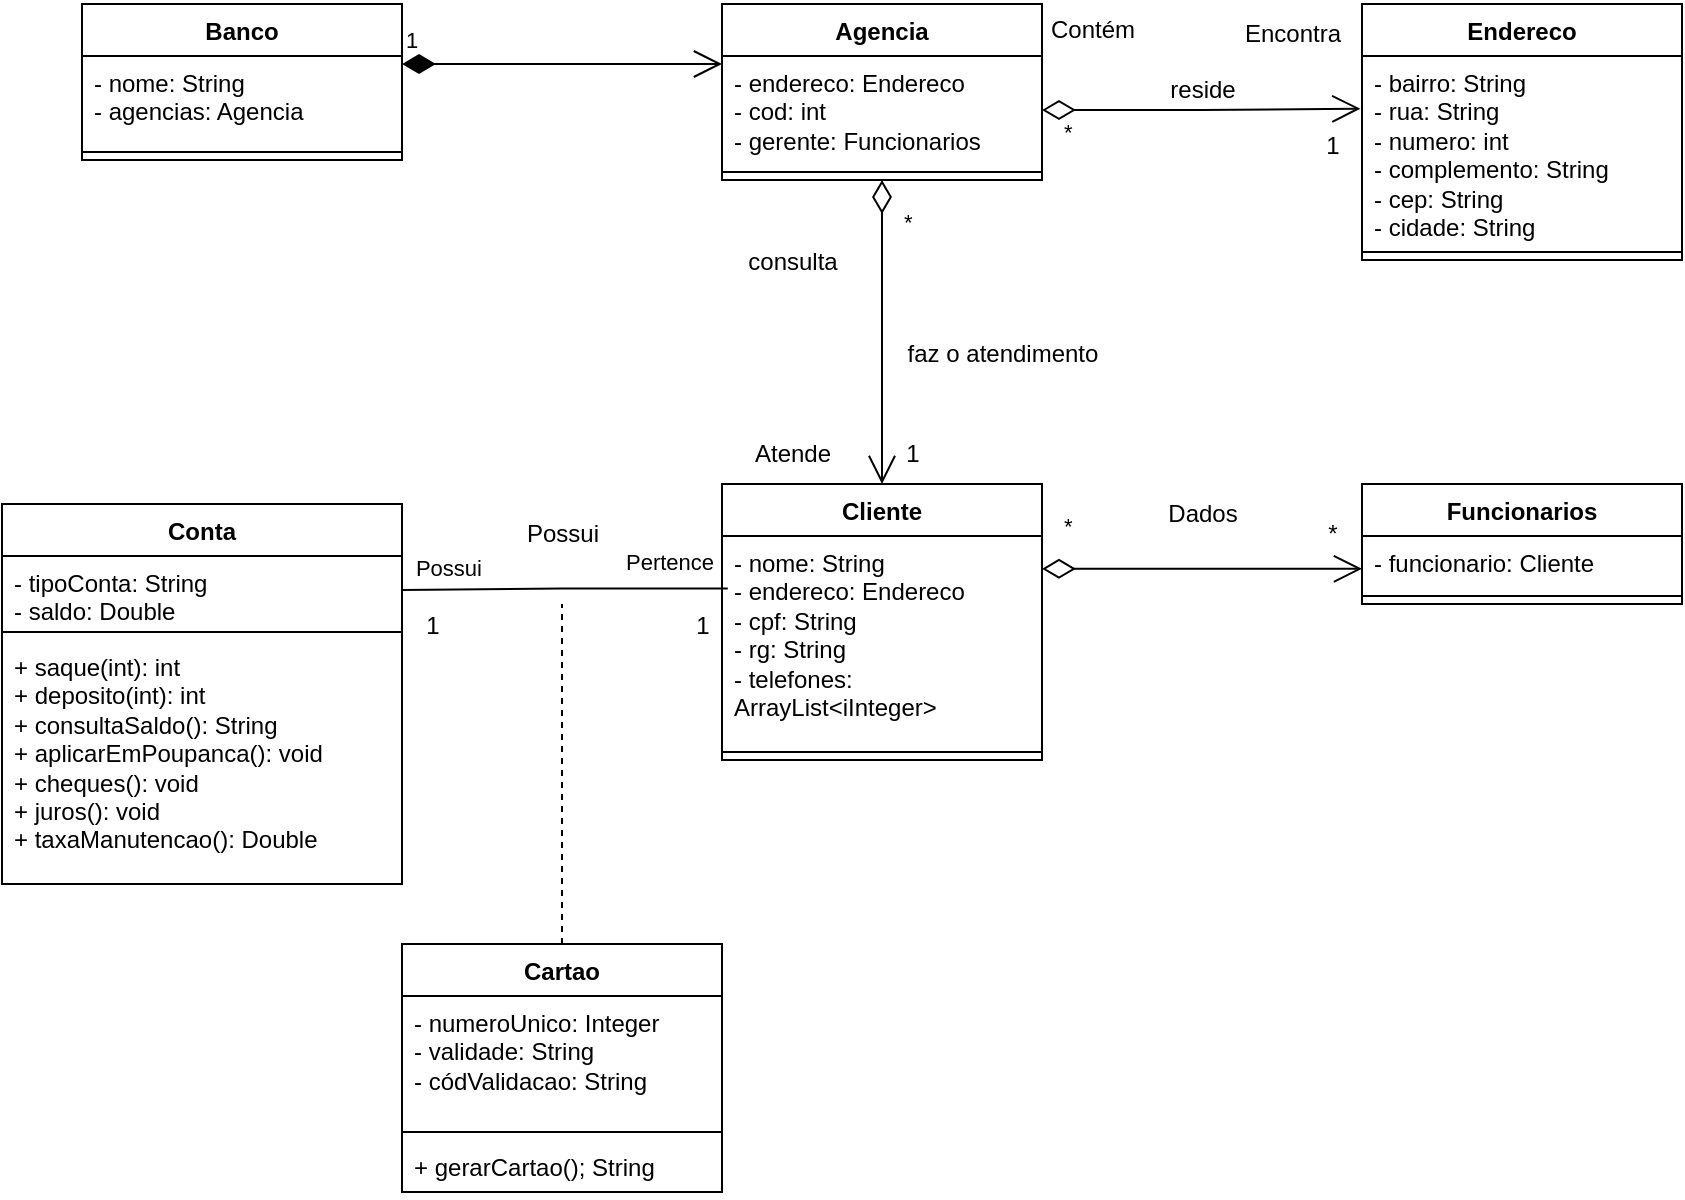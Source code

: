<mxfile version="24.2.5" type="device">
  <diagram name="Page-1" id="e7e014a7-5840-1c2e-5031-d8a46d1fe8dd">
    <mxGraphModel dx="862" dy="778" grid="1" gridSize="10" guides="1" tooltips="1" connect="1" arrows="1" fold="1" page="1" pageScale="1" pageWidth="1169" pageHeight="826" background="none" math="0" shadow="0">
      <root>
        <mxCell id="0" />
        <mxCell id="1" parent="0" />
        <mxCell id="lC90-eze_NjfGvDs3d9d-41" value="Banco" style="swimlane;fontStyle=1;align=center;verticalAlign=top;childLayout=stackLayout;horizontal=1;startSize=26;horizontalStack=0;resizeParent=1;resizeParentMax=0;resizeLast=0;collapsible=1;marginBottom=0;whiteSpace=wrap;html=1;" parent="1" vertex="1">
          <mxGeometry x="80" y="80" width="160" height="78" as="geometry" />
        </mxCell>
        <mxCell id="lC90-eze_NjfGvDs3d9d-42" value="- nome: String&lt;div&gt;- agencias: Agencia&lt;/div&gt;" style="text;strokeColor=none;fillColor=none;align=left;verticalAlign=top;spacingLeft=4;spacingRight=4;overflow=hidden;rotatable=0;points=[[0,0.5],[1,0.5]];portConstraint=eastwest;whiteSpace=wrap;html=1;" parent="lC90-eze_NjfGvDs3d9d-41" vertex="1">
          <mxGeometry y="26" width="160" height="44" as="geometry" />
        </mxCell>
        <mxCell id="lC90-eze_NjfGvDs3d9d-43" value="" style="line;strokeWidth=1;fillColor=none;align=left;verticalAlign=middle;spacingTop=-1;spacingLeft=3;spacingRight=3;rotatable=0;labelPosition=right;points=[];portConstraint=eastwest;strokeColor=inherit;" parent="lC90-eze_NjfGvDs3d9d-41" vertex="1">
          <mxGeometry y="70" width="160" height="8" as="geometry" />
        </mxCell>
        <mxCell id="WZdotePQsxiVP-j09sR7-1" value="Agencia" style="swimlane;fontStyle=1;align=center;verticalAlign=top;childLayout=stackLayout;horizontal=1;startSize=26;horizontalStack=0;resizeParent=1;resizeParentMax=0;resizeLast=0;collapsible=1;marginBottom=0;whiteSpace=wrap;html=1;" vertex="1" parent="1">
          <mxGeometry x="400" y="80" width="160" height="88" as="geometry" />
        </mxCell>
        <mxCell id="WZdotePQsxiVP-j09sR7-2" value="- endereco: Endereco&lt;div&gt;- cod: int&lt;/div&gt;&lt;div&gt;- gerente: Funcionarios&lt;/div&gt;" style="text;strokeColor=none;fillColor=none;align=left;verticalAlign=top;spacingLeft=4;spacingRight=4;overflow=hidden;rotatable=0;points=[[0,0.5],[1,0.5]];portConstraint=eastwest;whiteSpace=wrap;html=1;" vertex="1" parent="WZdotePQsxiVP-j09sR7-1">
          <mxGeometry y="26" width="160" height="54" as="geometry" />
        </mxCell>
        <mxCell id="WZdotePQsxiVP-j09sR7-3" value="" style="line;strokeWidth=1;fillColor=none;align=left;verticalAlign=middle;spacingTop=-1;spacingLeft=3;spacingRight=3;rotatable=0;labelPosition=right;points=[];portConstraint=eastwest;strokeColor=inherit;" vertex="1" parent="WZdotePQsxiVP-j09sR7-1">
          <mxGeometry y="80" width="160" height="8" as="geometry" />
        </mxCell>
        <mxCell id="WZdotePQsxiVP-j09sR7-5" value="Endereco" style="swimlane;fontStyle=1;align=center;verticalAlign=top;childLayout=stackLayout;horizontal=1;startSize=26;horizontalStack=0;resizeParent=1;resizeParentMax=0;resizeLast=0;collapsible=1;marginBottom=0;whiteSpace=wrap;html=1;" vertex="1" parent="1">
          <mxGeometry x="720" y="80" width="160" height="128" as="geometry" />
        </mxCell>
        <mxCell id="WZdotePQsxiVP-j09sR7-6" value="- bairro: String&lt;div&gt;- rua: String&lt;/div&gt;&lt;div&gt;- numero: int&lt;/div&gt;&lt;div&gt;- complemento: String&lt;/div&gt;&lt;div&gt;- cep: String&lt;/div&gt;&lt;div&gt;- cidade: String&lt;/div&gt;" style="text;strokeColor=none;fillColor=none;align=left;verticalAlign=top;spacingLeft=4;spacingRight=4;overflow=hidden;rotatable=0;points=[[0,0.5],[1,0.5]];portConstraint=eastwest;whiteSpace=wrap;html=1;" vertex="1" parent="WZdotePQsxiVP-j09sR7-5">
          <mxGeometry y="26" width="160" height="94" as="geometry" />
        </mxCell>
        <mxCell id="WZdotePQsxiVP-j09sR7-7" value="" style="line;strokeWidth=1;fillColor=none;align=left;verticalAlign=middle;spacingTop=-1;spacingLeft=3;spacingRight=3;rotatable=0;labelPosition=right;points=[];portConstraint=eastwest;strokeColor=inherit;" vertex="1" parent="WZdotePQsxiVP-j09sR7-5">
          <mxGeometry y="120" width="160" height="8" as="geometry" />
        </mxCell>
        <mxCell id="WZdotePQsxiVP-j09sR7-9" value="*" style="endArrow=open;html=1;endSize=12;startArrow=diamondThin;startSize=14;startFill=0;edgeStyle=orthogonalEdgeStyle;align=left;verticalAlign=bottom;rounded=0;exitX=1;exitY=0.5;exitDx=0;exitDy=0;entryX=-0.005;entryY=0.28;entryDx=0;entryDy=0;entryPerimeter=0;" edge="1" parent="1" source="WZdotePQsxiVP-j09sR7-2" target="WZdotePQsxiVP-j09sR7-6">
          <mxGeometry x="-0.875" y="-20" relative="1" as="geometry">
            <mxPoint x="720" y="133" as="sourcePoint" />
            <mxPoint x="650" y="250" as="targetPoint" />
            <mxPoint x="-1" as="offset" />
          </mxGeometry>
        </mxCell>
        <mxCell id="WZdotePQsxiVP-j09sR7-10" value="reside" style="text;html=1;align=center;verticalAlign=middle;resizable=0;points=[];autosize=1;strokeColor=none;fillColor=none;" vertex="1" parent="1">
          <mxGeometry x="610" y="108" width="60" height="30" as="geometry" />
        </mxCell>
        <mxCell id="WZdotePQsxiVP-j09sR7-11" value="1" style="text;html=1;align=center;verticalAlign=middle;resizable=0;points=[];autosize=1;strokeColor=none;fillColor=none;" vertex="1" parent="1">
          <mxGeometry x="690" y="136" width="30" height="30" as="geometry" />
        </mxCell>
        <mxCell id="WZdotePQsxiVP-j09sR7-12" value="Encontra" style="text;html=1;align=center;verticalAlign=middle;resizable=0;points=[];autosize=1;strokeColor=none;fillColor=none;" vertex="1" parent="1">
          <mxGeometry x="650" y="80" width="70" height="30" as="geometry" />
        </mxCell>
        <mxCell id="WZdotePQsxiVP-j09sR7-13" value="Contém" style="text;html=1;align=center;verticalAlign=middle;resizable=0;points=[];autosize=1;strokeColor=none;fillColor=none;" vertex="1" parent="1">
          <mxGeometry x="550" y="78" width="70" height="30" as="geometry" />
        </mxCell>
        <mxCell id="WZdotePQsxiVP-j09sR7-14" value="Conta" style="swimlane;fontStyle=1;align=center;verticalAlign=top;childLayout=stackLayout;horizontal=1;startSize=26;horizontalStack=0;resizeParent=1;resizeParentMax=0;resizeLast=0;collapsible=1;marginBottom=0;whiteSpace=wrap;html=1;" vertex="1" parent="1">
          <mxGeometry x="40" y="330" width="200" height="190" as="geometry" />
        </mxCell>
        <mxCell id="WZdotePQsxiVP-j09sR7-15" value="&lt;div&gt;- tipoConta: String&lt;/div&gt;&lt;div&gt;- saldo: Double&lt;/div&gt;" style="text;strokeColor=none;fillColor=none;align=left;verticalAlign=top;spacingLeft=4;spacingRight=4;overflow=hidden;rotatable=0;points=[[0,0.5],[1,0.5]];portConstraint=eastwest;whiteSpace=wrap;html=1;" vertex="1" parent="WZdotePQsxiVP-j09sR7-14">
          <mxGeometry y="26" width="200" height="34" as="geometry" />
        </mxCell>
        <mxCell id="WZdotePQsxiVP-j09sR7-16" value="" style="line;strokeWidth=1;fillColor=none;align=left;verticalAlign=middle;spacingTop=-1;spacingLeft=3;spacingRight=3;rotatable=0;labelPosition=right;points=[];portConstraint=eastwest;strokeColor=inherit;" vertex="1" parent="WZdotePQsxiVP-j09sR7-14">
          <mxGeometry y="60" width="200" height="8" as="geometry" />
        </mxCell>
        <mxCell id="WZdotePQsxiVP-j09sR7-17" value="&lt;div&gt;&lt;span style=&quot;background-color: initial;&quot;&gt;+ saque(int): int&lt;/span&gt;&lt;br&gt;&lt;/div&gt;&lt;div&gt;+ deposito(int): int&lt;/div&gt;&lt;div&gt;+ consultaSaldo(): String&lt;/div&gt;&lt;div&gt;+ aplicarEmPoupanca(): void&lt;/div&gt;&lt;div&gt;+ cheques(): void&lt;/div&gt;&lt;div&gt;+ juros(): void&lt;/div&gt;&lt;div&gt;+ taxaManutencao(): Double&lt;/div&gt;" style="text;strokeColor=none;fillColor=none;align=left;verticalAlign=top;spacingLeft=4;spacingRight=4;overflow=hidden;rotatable=0;points=[[0,0.5],[1,0.5]];portConstraint=eastwest;whiteSpace=wrap;html=1;" vertex="1" parent="WZdotePQsxiVP-j09sR7-14">
          <mxGeometry y="68" width="200" height="122" as="geometry" />
        </mxCell>
        <mxCell id="WZdotePQsxiVP-j09sR7-18" value="1" style="endArrow=open;html=1;endSize=12;startArrow=diamondThin;startSize=14;startFill=1;edgeStyle=orthogonalEdgeStyle;align=left;verticalAlign=bottom;rounded=0;" edge="1" parent="1">
          <mxGeometry x="-1" y="3" relative="1" as="geometry">
            <mxPoint x="240" y="110" as="sourcePoint" />
            <mxPoint x="400" y="110" as="targetPoint" />
          </mxGeometry>
        </mxCell>
        <mxCell id="WZdotePQsxiVP-j09sR7-19" value="Cliente" style="swimlane;fontStyle=1;align=center;verticalAlign=top;childLayout=stackLayout;horizontal=1;startSize=26;horizontalStack=0;resizeParent=1;resizeParentMax=0;resizeLast=0;collapsible=1;marginBottom=0;whiteSpace=wrap;html=1;" vertex="1" parent="1">
          <mxGeometry x="400" y="320" width="160" height="138" as="geometry" />
        </mxCell>
        <mxCell id="WZdotePQsxiVP-j09sR7-20" value="- nome: String&lt;div&gt;- endereco: Endereco&lt;/div&gt;&lt;div&gt;- cpf: String&lt;/div&gt;&lt;div&gt;- rg: String&lt;/div&gt;&lt;div&gt;- telefones: ArrayList&amp;lt;iInteger&amp;gt;&lt;/div&gt;" style="text;strokeColor=none;fillColor=none;align=left;verticalAlign=top;spacingLeft=4;spacingRight=4;overflow=hidden;rotatable=0;points=[[0,0.5],[1,0.5]];portConstraint=eastwest;whiteSpace=wrap;html=1;" vertex="1" parent="WZdotePQsxiVP-j09sR7-19">
          <mxGeometry y="26" width="160" height="104" as="geometry" />
        </mxCell>
        <mxCell id="WZdotePQsxiVP-j09sR7-21" value="" style="line;strokeWidth=1;fillColor=none;align=left;verticalAlign=middle;spacingTop=-1;spacingLeft=3;spacingRight=3;rotatable=0;labelPosition=right;points=[];portConstraint=eastwest;strokeColor=inherit;" vertex="1" parent="WZdotePQsxiVP-j09sR7-19">
          <mxGeometry y="130" width="160" height="8" as="geometry" />
        </mxCell>
        <mxCell id="WZdotePQsxiVP-j09sR7-23" value="*" style="endArrow=open;html=1;endSize=12;startArrow=diamondThin;startSize=14;startFill=0;edgeStyle=orthogonalEdgeStyle;align=left;verticalAlign=bottom;rounded=0;entryX=0.5;entryY=0;entryDx=0;entryDy=0;exitX=0.5;exitY=1;exitDx=0;exitDy=0;" edge="1" parent="1" source="WZdotePQsxiVP-j09sR7-1" target="WZdotePQsxiVP-j09sR7-19">
          <mxGeometry x="-0.605" y="9" relative="1" as="geometry">
            <mxPoint x="481.12" y="195.404" as="sourcePoint" />
            <mxPoint x="550" y="270" as="targetPoint" />
            <Array as="points" />
            <mxPoint as="offset" />
          </mxGeometry>
        </mxCell>
        <mxCell id="WZdotePQsxiVP-j09sR7-25" value="faz o atendimento" style="text;html=1;align=center;verticalAlign=middle;resizable=0;points=[];autosize=1;strokeColor=none;fillColor=none;" vertex="1" parent="1">
          <mxGeometry x="480" y="240" width="120" height="30" as="geometry" />
        </mxCell>
        <mxCell id="WZdotePQsxiVP-j09sR7-26" value="Atende" style="text;html=1;align=center;verticalAlign=middle;resizable=0;points=[];autosize=1;strokeColor=none;fillColor=none;" vertex="1" parent="1">
          <mxGeometry x="405" y="290" width="60" height="30" as="geometry" />
        </mxCell>
        <mxCell id="WZdotePQsxiVP-j09sR7-27" value="consulta" style="text;html=1;align=center;verticalAlign=middle;resizable=0;points=[];autosize=1;strokeColor=none;fillColor=none;" vertex="1" parent="1">
          <mxGeometry x="400" y="194" width="70" height="30" as="geometry" />
        </mxCell>
        <mxCell id="WZdotePQsxiVP-j09sR7-28" value="Funcionarios" style="swimlane;fontStyle=1;align=center;verticalAlign=top;childLayout=stackLayout;horizontal=1;startSize=26;horizontalStack=0;resizeParent=1;resizeParentMax=0;resizeLast=0;collapsible=1;marginBottom=0;whiteSpace=wrap;html=1;" vertex="1" parent="1">
          <mxGeometry x="720" y="320" width="160" height="60" as="geometry" />
        </mxCell>
        <mxCell id="WZdotePQsxiVP-j09sR7-29" value="- funcionario: Cliente" style="text;strokeColor=none;fillColor=none;align=left;verticalAlign=top;spacingLeft=4;spacingRight=4;overflow=hidden;rotatable=0;points=[[0,0.5],[1,0.5]];portConstraint=eastwest;whiteSpace=wrap;html=1;" vertex="1" parent="WZdotePQsxiVP-j09sR7-28">
          <mxGeometry y="26" width="160" height="26" as="geometry" />
        </mxCell>
        <mxCell id="WZdotePQsxiVP-j09sR7-30" value="" style="line;strokeWidth=1;fillColor=none;align=left;verticalAlign=middle;spacingTop=-1;spacingLeft=3;spacingRight=3;rotatable=0;labelPosition=right;points=[];portConstraint=eastwest;strokeColor=inherit;" vertex="1" parent="WZdotePQsxiVP-j09sR7-28">
          <mxGeometry y="52" width="160" height="8" as="geometry" />
        </mxCell>
        <mxCell id="WZdotePQsxiVP-j09sR7-32" value="*" style="endArrow=open;html=1;endSize=12;startArrow=diamondThin;startSize=14;startFill=0;edgeStyle=orthogonalEdgeStyle;align=left;verticalAlign=bottom;rounded=0;" edge="1" parent="1">
          <mxGeometry x="-0.875" y="12" relative="1" as="geometry">
            <mxPoint x="560" y="362.41" as="sourcePoint" />
            <mxPoint x="720" y="362.41" as="targetPoint" />
            <mxPoint x="-1" as="offset" />
          </mxGeometry>
        </mxCell>
        <mxCell id="WZdotePQsxiVP-j09sR7-33" value="1" style="text;html=1;align=center;verticalAlign=middle;resizable=0;points=[];autosize=1;strokeColor=none;fillColor=none;" vertex="1" parent="1">
          <mxGeometry x="480" y="290" width="30" height="30" as="geometry" />
        </mxCell>
        <mxCell id="WZdotePQsxiVP-j09sR7-34" value="" style="endArrow=none;html=1;edgeStyle=orthogonalEdgeStyle;rounded=0;entryX=1;entryY=0.5;entryDx=0;entryDy=0;exitX=0.018;exitY=0.253;exitDx=0;exitDy=0;exitPerimeter=0;" edge="1" parent="1" source="WZdotePQsxiVP-j09sR7-20" target="WZdotePQsxiVP-j09sR7-15">
          <mxGeometry relative="1" as="geometry">
            <mxPoint x="360" y="390" as="sourcePoint" />
            <mxPoint x="440" y="620" as="targetPoint" />
          </mxGeometry>
        </mxCell>
        <mxCell id="WZdotePQsxiVP-j09sR7-35" value="Pertence" style="edgeLabel;resizable=0;html=1;align=left;verticalAlign=bottom;" connectable="0" vertex="1" parent="WZdotePQsxiVP-j09sR7-34">
          <mxGeometry x="-1" relative="1" as="geometry">
            <mxPoint x="-53" y="-5" as="offset" />
          </mxGeometry>
        </mxCell>
        <mxCell id="WZdotePQsxiVP-j09sR7-36" value="Possui" style="edgeLabel;resizable=0;html=1;align=right;verticalAlign=bottom;" connectable="0" vertex="1" parent="WZdotePQsxiVP-j09sR7-34">
          <mxGeometry x="1" relative="1" as="geometry">
            <mxPoint x="40" y="-3" as="offset" />
          </mxGeometry>
        </mxCell>
        <mxCell id="WZdotePQsxiVP-j09sR7-37" value="Possui" style="text;html=1;align=center;verticalAlign=middle;resizable=0;points=[];autosize=1;strokeColor=none;fillColor=none;" vertex="1" parent="1">
          <mxGeometry x="290" y="330" width="60" height="30" as="geometry" />
        </mxCell>
        <mxCell id="WZdotePQsxiVP-j09sR7-38" value="1" style="text;html=1;align=center;verticalAlign=middle;resizable=0;points=[];autosize=1;strokeColor=none;fillColor=none;" vertex="1" parent="1">
          <mxGeometry x="375" y="376" width="30" height="30" as="geometry" />
        </mxCell>
        <mxCell id="WZdotePQsxiVP-j09sR7-39" value="1" style="text;html=1;align=center;verticalAlign=middle;resizable=0;points=[];autosize=1;strokeColor=none;fillColor=none;" vertex="1" parent="1">
          <mxGeometry x="240" y="376" width="30" height="30" as="geometry" />
        </mxCell>
        <mxCell id="WZdotePQsxiVP-j09sR7-40" value="Dados" style="text;html=1;align=center;verticalAlign=middle;resizable=0;points=[];autosize=1;strokeColor=none;fillColor=none;" vertex="1" parent="1">
          <mxGeometry x="610" y="320" width="60" height="30" as="geometry" />
        </mxCell>
        <mxCell id="WZdotePQsxiVP-j09sR7-42" value="*" style="text;html=1;align=center;verticalAlign=middle;resizable=0;points=[];autosize=1;strokeColor=none;fillColor=none;" vertex="1" parent="1">
          <mxGeometry x="690" y="330" width="30" height="30" as="geometry" />
        </mxCell>
        <mxCell id="WZdotePQsxiVP-j09sR7-45" value="Cartao" style="swimlane;fontStyle=1;align=center;verticalAlign=top;childLayout=stackLayout;horizontal=1;startSize=26;horizontalStack=0;resizeParent=1;resizeParentMax=0;resizeLast=0;collapsible=1;marginBottom=0;whiteSpace=wrap;html=1;" vertex="1" parent="1">
          <mxGeometry x="240" y="550" width="160" height="124" as="geometry" />
        </mxCell>
        <mxCell id="WZdotePQsxiVP-j09sR7-46" value="- numeroUnico: Integer&lt;div&gt;- validade: String&lt;/div&gt;&lt;div&gt;- códValidacao: String&lt;/div&gt;" style="text;strokeColor=none;fillColor=none;align=left;verticalAlign=top;spacingLeft=4;spacingRight=4;overflow=hidden;rotatable=0;points=[[0,0.5],[1,0.5]];portConstraint=eastwest;whiteSpace=wrap;html=1;" vertex="1" parent="WZdotePQsxiVP-j09sR7-45">
          <mxGeometry y="26" width="160" height="64" as="geometry" />
        </mxCell>
        <mxCell id="WZdotePQsxiVP-j09sR7-47" value="" style="line;strokeWidth=1;fillColor=none;align=left;verticalAlign=middle;spacingTop=-1;spacingLeft=3;spacingRight=3;rotatable=0;labelPosition=right;points=[];portConstraint=eastwest;strokeColor=inherit;" vertex="1" parent="WZdotePQsxiVP-j09sR7-45">
          <mxGeometry y="90" width="160" height="8" as="geometry" />
        </mxCell>
        <mxCell id="WZdotePQsxiVP-j09sR7-48" value="+ gerarCartao(); String" style="text;strokeColor=none;fillColor=none;align=left;verticalAlign=top;spacingLeft=4;spacingRight=4;overflow=hidden;rotatable=0;points=[[0,0.5],[1,0.5]];portConstraint=eastwest;whiteSpace=wrap;html=1;" vertex="1" parent="WZdotePQsxiVP-j09sR7-45">
          <mxGeometry y="98" width="160" height="26" as="geometry" />
        </mxCell>
        <mxCell id="WZdotePQsxiVP-j09sR7-52" value="" style="endArrow=none;dashed=1;html=1;rounded=0;exitX=0.5;exitY=0;exitDx=0;exitDy=0;" edge="1" parent="1" source="WZdotePQsxiVP-j09sR7-45">
          <mxGeometry width="50" height="50" relative="1" as="geometry">
            <mxPoint x="320" y="540" as="sourcePoint" />
            <mxPoint x="320" y="380" as="targetPoint" />
          </mxGeometry>
        </mxCell>
      </root>
    </mxGraphModel>
  </diagram>
</mxfile>
